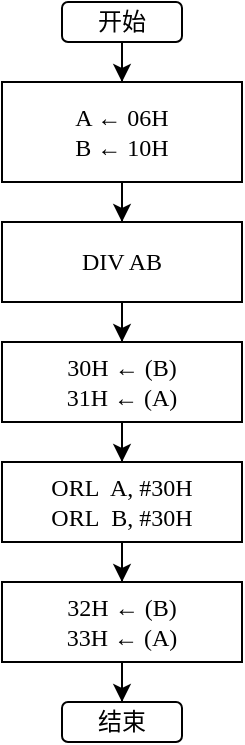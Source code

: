 <mxfile version="21.1.5" type="device">
  <diagram id="C5RBs43oDa-KdzZeNtuy" name="Page-1">
    <mxGraphModel dx="819" dy="400" grid="1" gridSize="10" guides="1" tooltips="1" connect="1" arrows="1" fold="1" page="1" pageScale="1" pageWidth="827" pageHeight="1169" math="0" shadow="0">
      <root>
        <mxCell id="WIyWlLk6GJQsqaUBKTNV-0" />
        <mxCell id="WIyWlLk6GJQsqaUBKTNV-1" parent="WIyWlLk6GJQsqaUBKTNV-0" />
        <mxCell id="xvgsJNBPu3g_IwPxBa5t-0" value="" style="edgeStyle=orthogonalEdgeStyle;rounded=0;orthogonalLoop=1;jettySize=auto;html=1;" edge="1" parent="WIyWlLk6GJQsqaUBKTNV-1" source="WIyWlLk6GJQsqaUBKTNV-3" target="pglS5CSH46RaiRUaM-j_-1">
          <mxGeometry relative="1" as="geometry" />
        </mxCell>
        <mxCell id="WIyWlLk6GJQsqaUBKTNV-3" value="开始" style="rounded=1;whiteSpace=wrap;fontSize=12;glass=0;strokeWidth=1;shadow=0;fontFamily=思源黑体 Heavy;html=1;" parent="WIyWlLk6GJQsqaUBKTNV-1" vertex="1">
          <mxGeometry x="190" y="100" width="60" height="20" as="geometry" />
        </mxCell>
        <mxCell id="xvgsJNBPu3g_IwPxBa5t-2" value="" style="edgeStyle=orthogonalEdgeStyle;rounded=0;orthogonalLoop=1;jettySize=auto;html=1;" edge="1" parent="WIyWlLk6GJQsqaUBKTNV-1" source="pglS5CSH46RaiRUaM-j_-1" target="xvgsJNBPu3g_IwPxBa5t-1">
          <mxGeometry relative="1" as="geometry" />
        </mxCell>
        <mxCell id="pglS5CSH46RaiRUaM-j_-1" value="A ←&amp;nbsp;06H&lt;br&gt;B ← 10H" style="rounded=0;whiteSpace=wrap;fontFamily=思源黑体 Heavy;html=1;" parent="WIyWlLk6GJQsqaUBKTNV-1" vertex="1">
          <mxGeometry x="160" y="140" width="120" height="50" as="geometry" />
        </mxCell>
        <mxCell id="xvgsJNBPu3g_IwPxBa5t-4" value="" style="edgeStyle=orthogonalEdgeStyle;rounded=0;orthogonalLoop=1;jettySize=auto;html=1;" edge="1" parent="WIyWlLk6GJQsqaUBKTNV-1" source="xvgsJNBPu3g_IwPxBa5t-1" target="xvgsJNBPu3g_IwPxBa5t-3">
          <mxGeometry relative="1" as="geometry" />
        </mxCell>
        <mxCell id="xvgsJNBPu3g_IwPxBa5t-1" value="DIV AB" style="whiteSpace=wrap;fontFamily=思源黑体 Heavy;rounded=0;html=1;" vertex="1" parent="WIyWlLk6GJQsqaUBKTNV-1">
          <mxGeometry x="160" y="210" width="120" height="40" as="geometry" />
        </mxCell>
        <mxCell id="xvgsJNBPu3g_IwPxBa5t-7" value="" style="edgeStyle=orthogonalEdgeStyle;rounded=0;orthogonalLoop=1;jettySize=auto;html=1;" edge="1" parent="WIyWlLk6GJQsqaUBKTNV-1" source="xvgsJNBPu3g_IwPxBa5t-3" target="xvgsJNBPu3g_IwPxBa5t-5">
          <mxGeometry relative="1" as="geometry" />
        </mxCell>
        <mxCell id="xvgsJNBPu3g_IwPxBa5t-3" value="30H&amp;nbsp;← (B)&lt;br&gt;31H&amp;nbsp;← (A)" style="whiteSpace=wrap;fontFamily=思源黑体 Heavy;rounded=0;html=1;" vertex="1" parent="WIyWlLk6GJQsqaUBKTNV-1">
          <mxGeometry x="160" y="270" width="120" height="40" as="geometry" />
        </mxCell>
        <mxCell id="xvgsJNBPu3g_IwPxBa5t-9" value="" style="edgeStyle=orthogonalEdgeStyle;rounded=0;orthogonalLoop=1;jettySize=auto;html=1;" edge="1" parent="WIyWlLk6GJQsqaUBKTNV-1" source="xvgsJNBPu3g_IwPxBa5t-5" target="xvgsJNBPu3g_IwPxBa5t-8">
          <mxGeometry relative="1" as="geometry" />
        </mxCell>
        <mxCell id="xvgsJNBPu3g_IwPxBa5t-5" value="ORL&amp;nbsp; A, #30H&lt;br&gt;		ORL&amp;nbsp; B, #30H" style="whiteSpace=wrap;fontFamily=思源黑体 Heavy;rounded=0;html=1;" vertex="1" parent="WIyWlLk6GJQsqaUBKTNV-1">
          <mxGeometry x="160" y="330" width="120" height="40" as="geometry" />
        </mxCell>
        <mxCell id="xvgsJNBPu3g_IwPxBa5t-11" value="" style="edgeStyle=orthogonalEdgeStyle;rounded=0;orthogonalLoop=1;jettySize=auto;html=1;" edge="1" parent="WIyWlLk6GJQsqaUBKTNV-1" source="xvgsJNBPu3g_IwPxBa5t-8" target="xvgsJNBPu3g_IwPxBa5t-10">
          <mxGeometry relative="1" as="geometry" />
        </mxCell>
        <mxCell id="xvgsJNBPu3g_IwPxBa5t-8" value="32H&amp;nbsp;← (B)&lt;br&gt;33H&amp;nbsp;← (A)" style="whiteSpace=wrap;fontFamily=思源黑体 Heavy;rounded=0;html=1;" vertex="1" parent="WIyWlLk6GJQsqaUBKTNV-1">
          <mxGeometry x="160" y="390" width="120" height="40" as="geometry" />
        </mxCell>
        <mxCell id="xvgsJNBPu3g_IwPxBa5t-10" value="结束" style="rounded=1;whiteSpace=wrap;fontSize=12;glass=0;strokeWidth=1;shadow=0;fontFamily=思源黑体 Heavy;html=1;" vertex="1" parent="WIyWlLk6GJQsqaUBKTNV-1">
          <mxGeometry x="190" y="450" width="60" height="20" as="geometry" />
        </mxCell>
      </root>
    </mxGraphModel>
  </diagram>
</mxfile>
